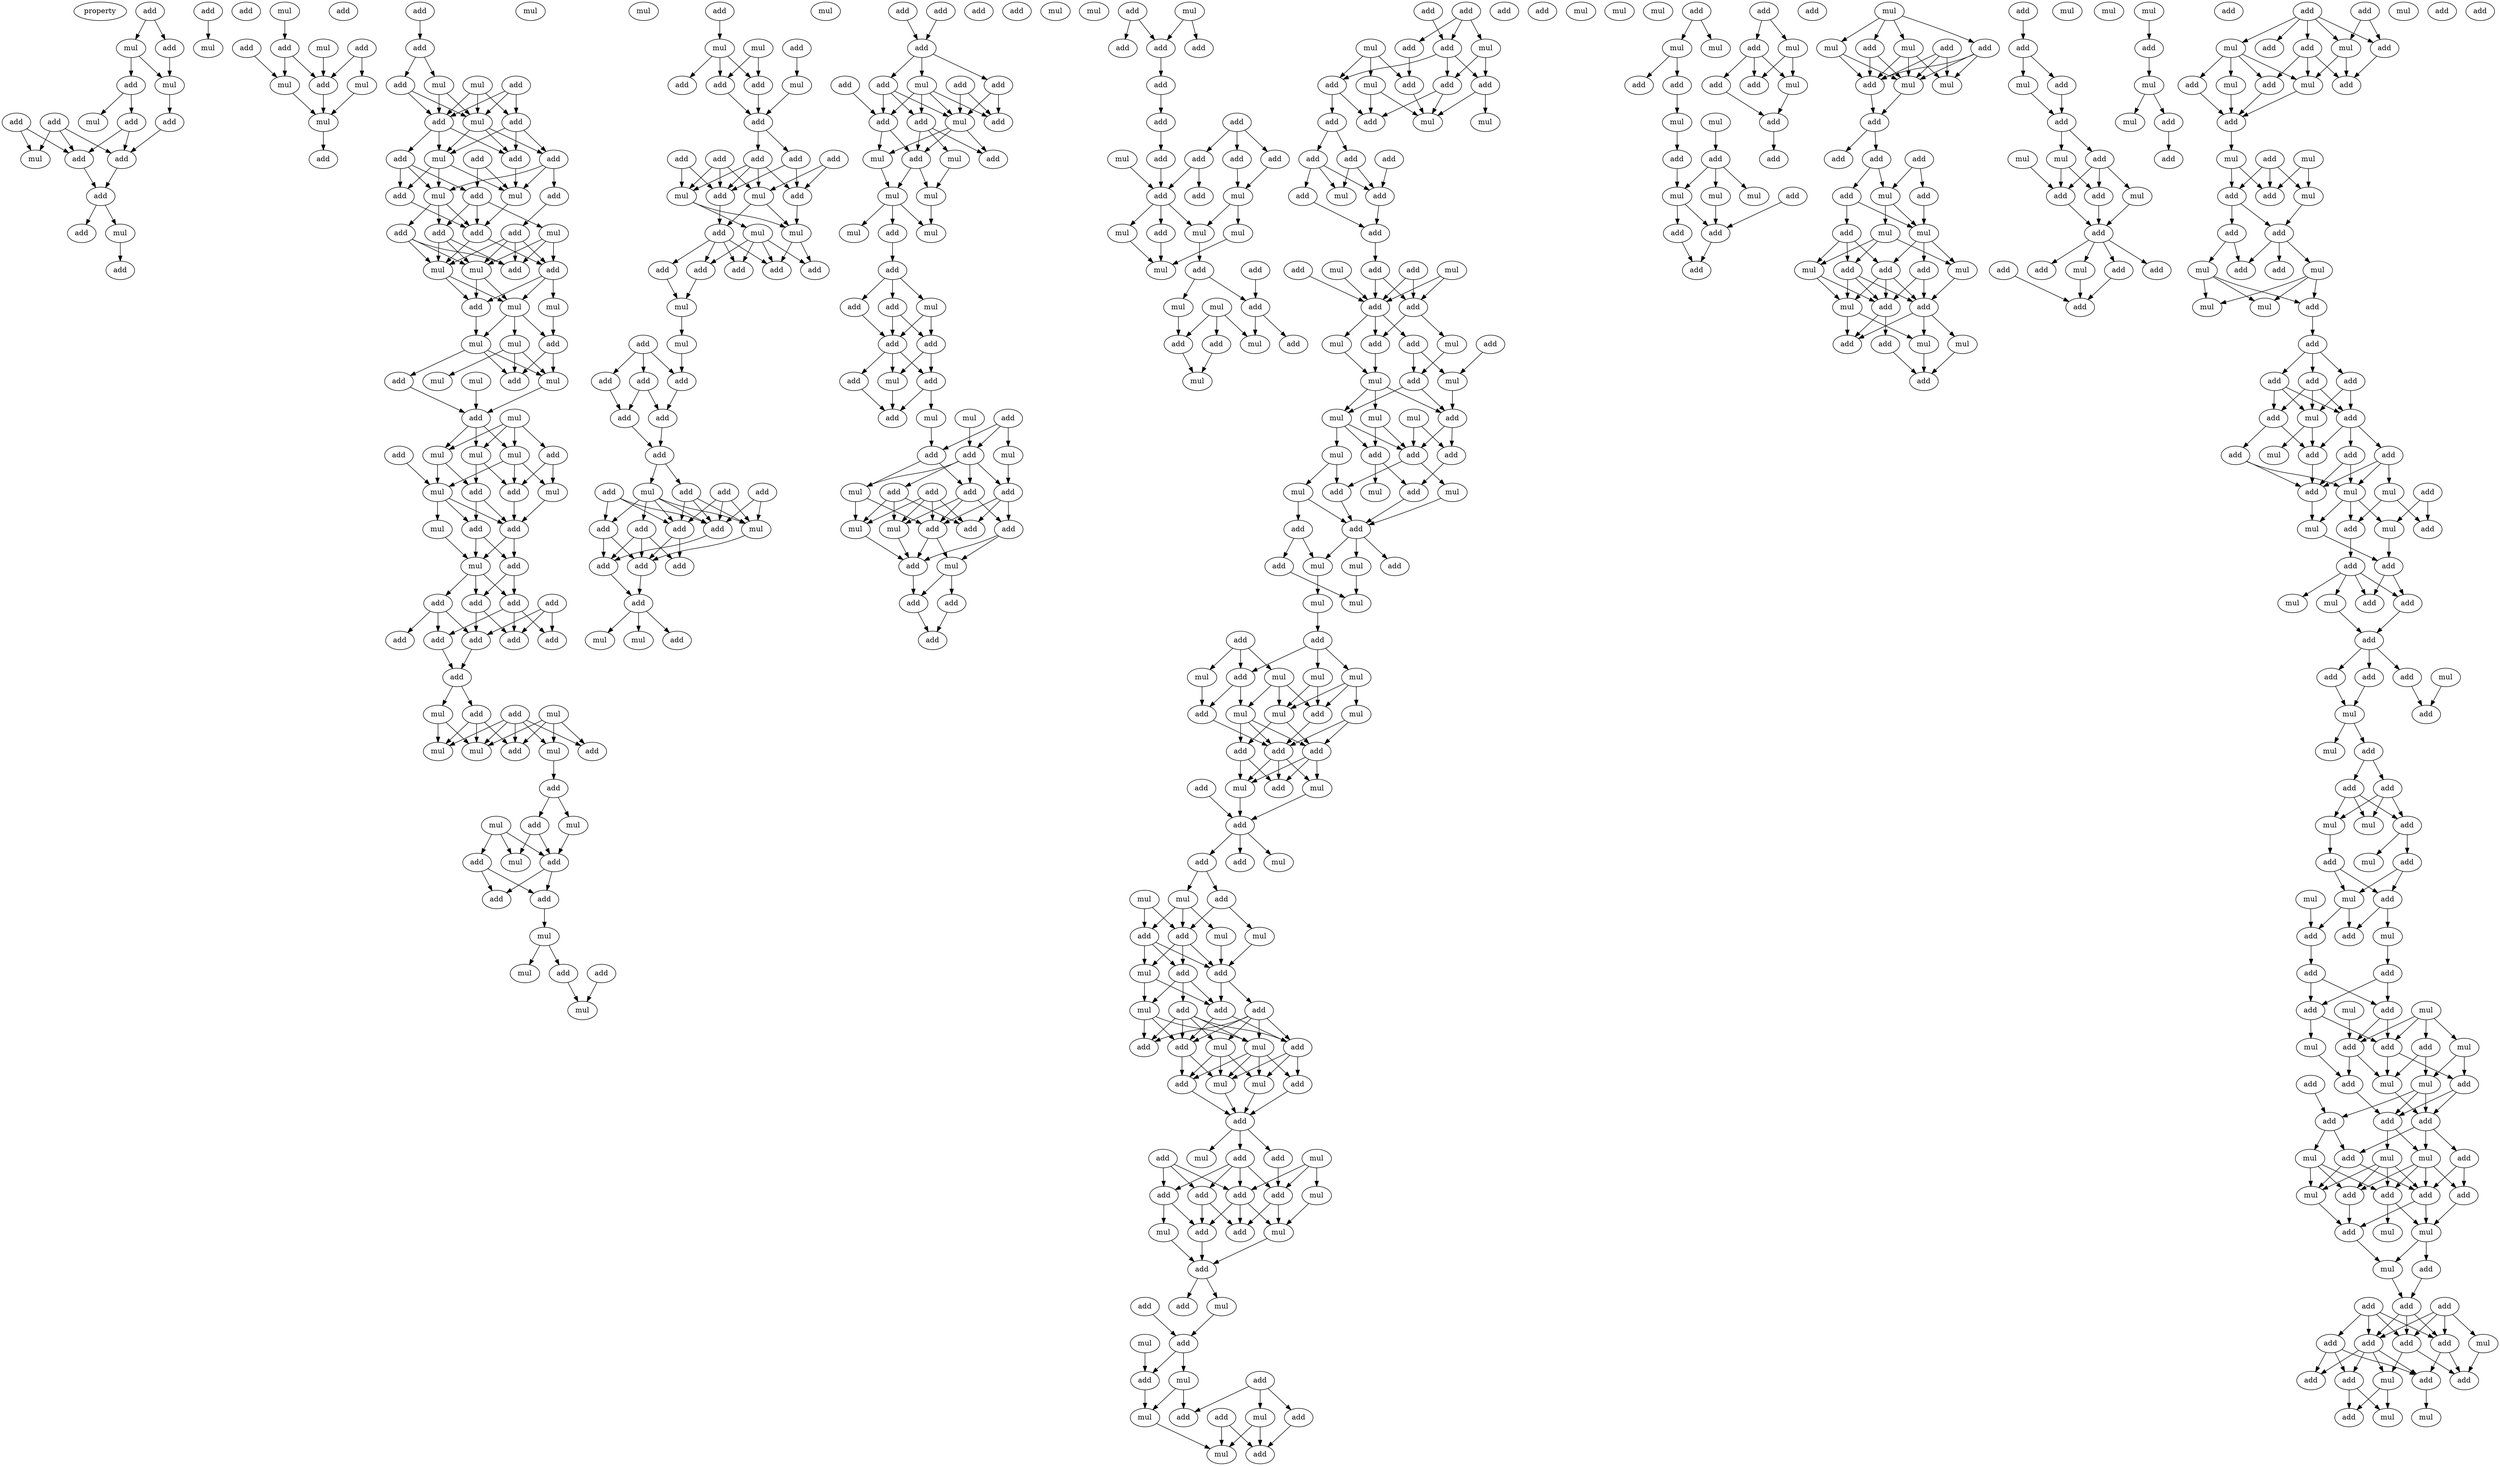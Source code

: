 digraph {
    node [fontcolor=black]
    property [mul=2,lf=1.4]
    0 [ label = add ];
    1 [ label = add ];
    2 [ label = mul ];
    3 [ label = add ];
    4 [ label = mul ];
    5 [ label = add ];
    6 [ label = add ];
    7 [ label = add ];
    8 [ label = mul ];
    9 [ label = add ];
    10 [ label = mul ];
    11 [ label = add ];
    12 [ label = add ];
    13 [ label = add ];
    14 [ label = add ];
    15 [ label = mul ];
    16 [ label = add ];
    17 [ label = add ];
    18 [ label = mul ];
    19 [ label = add ];
    20 [ label = mul ];
    21 [ label = mul ];
    22 [ label = add ];
    23 [ label = add ];
    24 [ label = add ];
    25 [ label = mul ];
    26 [ label = add ];
    27 [ label = mul ];
    28 [ label = add ];
    29 [ label = mul ];
    30 [ label = add ];
    31 [ label = add ];
    32 [ label = mul ];
    33 [ label = add ];
    34 [ label = add ];
    35 [ label = mul ];
    36 [ label = mul ];
    37 [ label = add ];
    38 [ label = mul ];
    39 [ label = add ];
    40 [ label = add ];
    41 [ label = add ];
    42 [ label = mul ];
    43 [ label = add ];
    44 [ label = add ];
    45 [ label = add ];
    46 [ label = add ];
    47 [ label = mul ];
    48 [ label = mul ];
    49 [ label = add ];
    50 [ label = add ];
    51 [ label = add ];
    52 [ label = add ];
    53 [ label = mul ];
    54 [ label = add ];
    55 [ label = add ];
    56 [ label = mul ];
    57 [ label = add ];
    58 [ label = add ];
    59 [ label = mul ];
    60 [ label = add ];
    61 [ label = mul ];
    62 [ label = mul ];
    63 [ label = mul ];
    64 [ label = add ];
    65 [ label = mul ];
    66 [ label = mul ];
    67 [ label = add ];
    68 [ label = add ];
    69 [ label = mul ];
    70 [ label = mul ];
    71 [ label = mul ];
    72 [ label = add ];
    73 [ label = add ];
    74 [ label = mul ];
    75 [ label = mul ];
    76 [ label = mul ];
    77 [ label = add ];
    78 [ label = mul ];
    79 [ label = mul ];
    80 [ label = add ];
    81 [ label = add ];
    82 [ label = add ];
    83 [ label = add ];
    84 [ label = mul ];
    85 [ label = mul ];
    86 [ label = add ];
    87 [ label = add ];
    88 [ label = add ];
    89 [ label = add ];
    90 [ label = add ];
    91 [ label = add ];
    92 [ label = add ];
    93 [ label = add ];
    94 [ label = add ];
    95 [ label = add ];
    96 [ label = add ];
    97 [ label = mul ];
    98 [ label = add ];
    99 [ label = mul ];
    100 [ label = add ];
    101 [ label = mul ];
    102 [ label = mul ];
    103 [ label = add ];
    104 [ label = add ];
    105 [ label = mul ];
    106 [ label = add ];
    107 [ label = add ];
    108 [ label = mul ];
    109 [ label = mul ];
    110 [ label = mul ];
    111 [ label = add ];
    112 [ label = add ];
    113 [ label = add ];
    114 [ label = add ];
    115 [ label = mul ];
    116 [ label = add ];
    117 [ label = mul ];
    118 [ label = mul ];
    119 [ label = add ];
    120 [ label = mul ];
    121 [ label = add ];
    122 [ label = add ];
    123 [ label = mul ];
    124 [ label = mul ];
    125 [ label = add ];
    126 [ label = mul ];
    127 [ label = add ];
    128 [ label = add ];
    129 [ label = mul ];
    130 [ label = add ];
    131 [ label = add ];
    132 [ label = add ];
    133 [ label = add ];
    134 [ label = add ];
    135 [ label = add ];
    136 [ label = add ];
    137 [ label = mul ];
    138 [ label = mul ];
    139 [ label = add ];
    140 [ label = mul ];
    141 [ label = add ];
    142 [ label = mul ];
    143 [ label = add ];
    144 [ label = add ];
    145 [ label = add ];
    146 [ label = add ];
    147 [ label = add ];
    148 [ label = mul ];
    149 [ label = mul ];
    150 [ label = add ];
    151 [ label = add ];
    152 [ label = add ];
    153 [ label = add ];
    154 [ label = add ];
    155 [ label = add ];
    156 [ label = add ];
    157 [ label = add ];
    158 [ label = add ];
    159 [ label = add ];
    160 [ label = add ];
    161 [ label = mul ];
    162 [ label = mul ];
    163 [ label = add ];
    164 [ label = add ];
    165 [ label = add ];
    166 [ label = add ];
    167 [ label = add ];
    168 [ label = add ];
    169 [ label = add ];
    170 [ label = add ];
    171 [ label = add ];
    172 [ label = mul ];
    173 [ label = add ];
    174 [ label = mul ];
    175 [ label = add ];
    176 [ label = add ];
    177 [ label = mul ];
    178 [ label = add ];
    179 [ label = add ];
    180 [ label = add ];
    181 [ label = add ];
    182 [ label = add ];
    183 [ label = add ];
    184 [ label = mul ];
    185 [ label = add ];
    186 [ label = add ];
    187 [ label = add ];
    188 [ label = mul ];
    189 [ label = mul ];
    190 [ label = add ];
    191 [ label = mul ];
    192 [ label = mul ];
    193 [ label = mul ];
    194 [ label = mul ];
    195 [ label = add ];
    196 [ label = add ];
    197 [ label = add ];
    198 [ label = mul ];
    199 [ label = add ];
    200 [ label = add ];
    201 [ label = add ];
    202 [ label = add ];
    203 [ label = add ];
    204 [ label = add ];
    205 [ label = mul ];
    206 [ label = add ];
    207 [ label = mul ];
    208 [ label = mul ];
    209 [ label = add ];
    210 [ label = add ];
    211 [ label = mul ];
    212 [ label = add ];
    213 [ label = add ];
    214 [ label = add ];
    215 [ label = add ];
    216 [ label = add ];
    217 [ label = mul ];
    218 [ label = mul ];
    219 [ label = mul ];
    220 [ label = add ];
    221 [ label = add ];
    222 [ label = add ];
    223 [ label = add ];
    224 [ label = mul ];
    225 [ label = add ];
    226 [ label = add ];
    227 [ label = add ];
    228 [ label = mul ];
    229 [ label = mul ];
    230 [ label = mul ];
    231 [ label = add ];
    232 [ label = add ];
    233 [ label = add ];
    234 [ label = add ];
    235 [ label = add ];
    236 [ label = add ];
    237 [ label = add ];
    238 [ label = add ];
    239 [ label = add ];
    240 [ label = add ];
    241 [ label = add ];
    242 [ label = mul ];
    243 [ label = add ];
    244 [ label = add ];
    245 [ label = mul ];
    246 [ label = mul ];
    247 [ label = mul ];
    248 [ label = mul ];
    249 [ label = add ];
    250 [ label = mul ];
    251 [ label = add ];
    252 [ label = add ];
    253 [ label = mul ];
    254 [ label = add ];
    255 [ label = mul ];
    256 [ label = add ];
    257 [ label = add ];
    258 [ label = add ];
    259 [ label = mul ];
    260 [ label = mul ];
    261 [ label = add ];
    262 [ label = add ];
    263 [ label = add ];
    264 [ label = mul ];
    265 [ label = add ];
    266 [ label = mul ];
    267 [ label = mul ];
    268 [ label = add ];
    269 [ label = add ];
    270 [ label = add ];
    271 [ label = add ];
    272 [ label = add ];
    273 [ label = mul ];
    274 [ label = add ];
    275 [ label = mul ];
    276 [ label = add ];
    277 [ label = add ];
    278 [ label = add ];
    279 [ label = add ];
    280 [ label = add ];
    281 [ label = mul ];
    282 [ label = add ];
    283 [ label = add ];
    284 [ label = mul ];
    285 [ label = add ];
    286 [ label = add ];
    287 [ label = mul ];
    288 [ label = add ];
    289 [ label = add ];
    290 [ label = add ];
    291 [ label = mul ];
    292 [ label = add ];
    293 [ label = add ];
    294 [ label = mul ];
    295 [ label = add ];
    296 [ label = mul ];
    297 [ label = mul ];
    298 [ label = add ];
    299 [ label = add ];
    300 [ label = mul ];
    301 [ label = mul ];
    302 [ label = mul ];
    303 [ label = add ];
    304 [ label = mul ];
    305 [ label = add ];
    306 [ label = add ];
    307 [ label = mul ];
    308 [ label = add ];
    309 [ label = mul ];
    310 [ label = add ];
    311 [ label = mul ];
    312 [ label = add ];
    313 [ label = add ];
    314 [ label = mul ];
    315 [ label = add ];
    316 [ label = mul ];
    317 [ label = add ];
    318 [ label = mul ];
    319 [ label = mul ];
    320 [ label = add ];
    321 [ label = add ];
    322 [ label = mul ];
    323 [ label = mul ];
    324 [ label = mul ];
    325 [ label = mul ];
    326 [ label = add ];
    327 [ label = add ];
    328 [ label = mul ];
    329 [ label = add ];
    330 [ label = mul ];
    331 [ label = mul ];
    332 [ label = add ];
    333 [ label = add ];
    334 [ label = add ];
    335 [ label = mul ];
    336 [ label = add ];
    337 [ label = mul ];
    338 [ label = add ];
    339 [ label = add ];
    340 [ label = add ];
    341 [ label = add ];
    342 [ label = mul ];
    343 [ label = add ];
    344 [ label = mul ];
    345 [ label = add ];
    346 [ label = mul ];
    347 [ label = mul ];
    348 [ label = mul ];
    349 [ label = add ];
    350 [ label = mul ];
    351 [ label = add ];
    352 [ label = add ];
    353 [ label = mul ];
    354 [ label = add ];
    355 [ label = mul ];
    356 [ label = add ];
    357 [ label = add ];
    358 [ label = add ];
    359 [ label = add ];
    360 [ label = add ];
    361 [ label = mul ];
    362 [ label = mul ];
    363 [ label = add ];
    364 [ label = mul ];
    365 [ label = add ];
    366 [ label = mul ];
    367 [ label = add ];
    368 [ label = add ];
    369 [ label = mul ];
    370 [ label = mul ];
    371 [ label = add ];
    372 [ label = add ];
    373 [ label = add ];
    374 [ label = mul ];
    375 [ label = add ];
    376 [ label = add ];
    377 [ label = add ];
    378 [ label = add ];
    379 [ label = mul ];
    380 [ label = add ];
    381 [ label = mul ];
    382 [ label = add ];
    383 [ label = add ];
    384 [ label = add ];
    385 [ label = mul ];
    386 [ label = mul ];
    387 [ label = add ];
    388 [ label = mul ];
    389 [ label = add ];
    390 [ label = add ];
    391 [ label = mul ];
    392 [ label = add ];
    393 [ label = mul ];
    394 [ label = mul ];
    395 [ label = add ];
    396 [ label = add ];
    397 [ label = add ];
    398 [ label = add ];
    399 [ label = mul ];
    400 [ label = mul ];
    401 [ label = add ];
    402 [ label = mul ];
    403 [ label = mul ];
    404 [ label = add ];
    405 [ label = add ];
    406 [ label = mul ];
    407 [ label = mul ];
    408 [ label = add ];
    409 [ label = add ];
    410 [ label = mul ];
    411 [ label = add ];
    412 [ label = mul ];
    413 [ label = mul ];
    414 [ label = add ];
    415 [ label = add ];
    416 [ label = add ];
    417 [ label = add ];
    418 [ label = add ];
    419 [ label = mul ];
    420 [ label = add ];
    421 [ label = mul ];
    422 [ label = add ];
    423 [ label = add ];
    424 [ label = add ];
    425 [ label = add ];
    426 [ label = mul ];
    427 [ label = add ];
    428 [ label = mul ];
    429 [ label = mul ];
    430 [ label = add ];
    431 [ label = add ];
    432 [ label = mul ];
    433 [ label = mul ];
    434 [ label = add ];
    435 [ label = add ];
    436 [ label = add ];
    437 [ label = add ];
    438 [ label = add ];
    439 [ label = add ];
    440 [ label = mul ];
    441 [ label = add ];
    442 [ label = add ];
    443 [ label = mul ];
    444 [ label = mul ];
    445 [ label = mul ];
    446 [ label = mul ];
    447 [ label = add ];
    448 [ label = add ];
    449 [ label = add ];
    450 [ label = add ];
    451 [ label = mul ];
    452 [ label = add ];
    453 [ label = add ];
    454 [ label = add ];
    455 [ label = mul ];
    456 [ label = mul ];
    457 [ label = add ];
    458 [ label = add ];
    459 [ label = add ];
    460 [ label = mul ];
    461 [ label = mul ];
    462 [ label = add ];
    463 [ label = add ];
    464 [ label = add ];
    465 [ label = mul ];
    466 [ label = mul ];
    467 [ label = mul ];
    468 [ label = add ];
    469 [ label = add ];
    470 [ label = add ];
    471 [ label = add ];
    472 [ label = mul ];
    473 [ label = add ];
    474 [ label = add ];
    475 [ label = add ];
    476 [ label = add ];
    477 [ label = mul ];
    478 [ label = mul ];
    479 [ label = add ];
    480 [ label = add ];
    481 [ label = mul ];
    482 [ label = mul ];
    483 [ label = add ];
    484 [ label = add ];
    485 [ label = add ];
    486 [ label = add ];
    487 [ label = mul ];
    488 [ label = mul ];
    489 [ label = add ];
    490 [ label = add ];
    491 [ label = add ];
    492 [ label = add ];
    493 [ label = add ];
    494 [ label = mul ];
    495 [ label = mul ];
    496 [ label = add ];
    497 [ label = add ];
    498 [ label = mul ];
    499 [ label = add ];
    500 [ label = mul ];
    501 [ label = add ];
    502 [ label = mul ];
    503 [ label = mul ];
    504 [ label = add ];
    505 [ label = add ];
    506 [ label = add ];
    507 [ label = add ];
    508 [ label = mul ];
    509 [ label = add ];
    510 [ label = mul ];
    511 [ label = add ];
    512 [ label = mul ];
    513 [ label = mul ];
    514 [ label = add ];
    515 [ label = add ];
    516 [ label = add ];
    517 [ label = add ];
    518 [ label = add ];
    519 [ label = add ];
    520 [ label = mul ];
    521 [ label = add ];
    522 [ label = add ];
    523 [ label = add ];
    524 [ label = add ];
    525 [ label = mul ];
    526 [ label = mul ];
    527 [ label = add ];
    528 [ label = add ];
    529 [ label = mul ];
    530 [ label = add ];
    531 [ label = add ];
    532 [ label = mul ];
    533 [ label = mul ];
    534 [ label = add ];
    535 [ label = add ];
    536 [ label = mul ];
    537 [ label = mul ];
    538 [ label = add ];
    539 [ label = add ];
    540 [ label = add ];
    541 [ label = add ];
    542 [ label = add ];
    543 [ label = mul ];
    544 [ label = add ];
    545 [ label = add ];
    546 [ label = mul ];
    547 [ label = add ];
    548 [ label = mul ];
    549 [ label = add ];
    550 [ label = add ];
    551 [ label = add ];
    552 [ label = add ];
    553 [ label = add ];
    554 [ label = mul ];
    555 [ label = mul ];
    556 [ label = add ];
    557 [ label = mul ];
    558 [ label = add ];
    559 [ label = mul ];
    560 [ label = mul ];
    561 [ label = add ];
    562 [ label = mul ];
    563 [ label = add ];
    564 [ label = add ];
    565 [ label = add ];
    566 [ label = add ];
    567 [ label = add ];
    568 [ label = mul ];
    569 [ label = mul ];
    570 [ label = add ];
    571 [ label = add ];
    572 [ label = mul ];
    573 [ label = mul ];
    574 [ label = add ];
    575 [ label = add ];
    576 [ label = add ];
    577 [ label = mul ];
    578 [ label = add ];
    579 [ label = add ];
    580 [ label = mul ];
    581 [ label = add ];
    582 [ label = add ];
    583 [ label = add ];
    584 [ label = add ];
    585 [ label = add ];
    586 [ label = mul ];
    587 [ label = mul ];
    588 [ label = mul ];
    589 [ label = add ];
    590 [ label = add ];
    591 [ label = mul ];
    592 [ label = add ];
    593 [ label = add ];
    594 [ label = add ];
    595 [ label = mul ];
    596 [ label = mul ];
    597 [ label = mul ];
    598 [ label = add ];
    599 [ label = add ];
    600 [ label = add ];
    601 [ label = add ];
    602 [ label = mul ];
    603 [ label = add ];
    604 [ label = add ];
    605 [ label = add ];
    606 [ label = add ];
    607 [ label = add ];
    608 [ label = mul ];
    609 [ label = add ];
    610 [ label = add ];
    611 [ label = add ];
    612 [ label = mul ];
    613 [ label = add ];
    614 [ label = mul ];
    0 -> 1 [ name = 0 ];
    0 -> 2 [ name = 1 ];
    1 -> 4 [ name = 2 ];
    2 -> 3 [ name = 3 ];
    2 -> 4 [ name = 4 ];
    3 -> 5 [ name = 5 ];
    3 -> 8 [ name = 6 ];
    4 -> 6 [ name = 7 ];
    5 -> 11 [ name = 8 ];
    5 -> 12 [ name = 9 ];
    6 -> 11 [ name = 10 ];
    7 -> 10 [ name = 11 ];
    7 -> 12 [ name = 12 ];
    9 -> 10 [ name = 13 ];
    9 -> 11 [ name = 14 ];
    9 -> 12 [ name = 15 ];
    11 -> 13 [ name = 16 ];
    12 -> 13 [ name = 17 ];
    13 -> 14 [ name = 18 ];
    13 -> 15 [ name = 19 ];
    15 -> 16 [ name = 20 ];
    17 -> 18 [ name = 21 ];
    20 -> 22 [ name = 22 ];
    21 -> 28 [ name = 23 ];
    22 -> 25 [ name = 24 ];
    22 -> 28 [ name = 25 ];
    23 -> 27 [ name = 26 ];
    23 -> 28 [ name = 27 ];
    24 -> 25 [ name = 28 ];
    25 -> 29 [ name = 29 ];
    27 -> 29 [ name = 30 ];
    28 -> 29 [ name = 31 ];
    29 -> 30 [ name = 32 ];
    31 -> 33 [ name = 33 ];
    33 -> 34 [ name = 34 ];
    33 -> 35 [ name = 35 ];
    34 -> 38 [ name = 36 ];
    34 -> 40 [ name = 37 ];
    35 -> 38 [ name = 38 ];
    35 -> 40 [ name = 39 ];
    36 -> 38 [ name = 40 ];
    36 -> 39 [ name = 41 ];
    36 -> 40 [ name = 42 ];
    37 -> 38 [ name = 43 ];
    37 -> 39 [ name = 44 ];
    37 -> 40 [ name = 45 ];
    38 -> 42 [ name = 46 ];
    38 -> 43 [ name = 47 ];
    38 -> 44 [ name = 48 ];
    39 -> 42 [ name = 49 ];
    39 -> 43 [ name = 50 ];
    39 -> 44 [ name = 51 ];
    40 -> 42 [ name = 52 ];
    40 -> 44 [ name = 53 ];
    40 -> 45 [ name = 54 ];
    41 -> 46 [ name = 55 ];
    41 -> 47 [ name = 56 ];
    42 -> 47 [ name = 57 ];
    42 -> 48 [ name = 58 ];
    42 -> 49 [ name = 59 ];
    43 -> 47 [ name = 60 ];
    43 -> 48 [ name = 61 ];
    43 -> 50 [ name = 62 ];
    44 -> 47 [ name = 63 ];
    45 -> 46 [ name = 64 ];
    45 -> 48 [ name = 65 ];
    45 -> 49 [ name = 66 ];
    46 -> 52 [ name = 67 ];
    46 -> 53 [ name = 68 ];
    46 -> 55 [ name = 69 ];
    47 -> 52 [ name = 70 ];
    48 -> 52 [ name = 71 ];
    48 -> 54 [ name = 72 ];
    48 -> 55 [ name = 73 ];
    49 -> 52 [ name = 74 ];
    50 -> 51 [ name = 75 ];
    51 -> 56 [ name = 76 ];
    51 -> 57 [ name = 77 ];
    51 -> 58 [ name = 78 ];
    51 -> 59 [ name = 79 ];
    52 -> 57 [ name = 80 ];
    52 -> 59 [ name = 81 ];
    53 -> 56 [ name = 82 ];
    53 -> 57 [ name = 83 ];
    53 -> 58 [ name = 84 ];
    54 -> 56 [ name = 85 ];
    54 -> 58 [ name = 86 ];
    54 -> 59 [ name = 87 ];
    55 -> 56 [ name = 88 ];
    55 -> 58 [ name = 89 ];
    55 -> 59 [ name = 90 ];
    56 -> 60 [ name = 91 ];
    56 -> 61 [ name = 92 ];
    57 -> 60 [ name = 93 ];
    57 -> 61 [ name = 94 ];
    57 -> 62 [ name = 95 ];
    59 -> 60 [ name = 96 ];
    59 -> 61 [ name = 97 ];
    60 -> 63 [ name = 98 ];
    61 -> 63 [ name = 99 ];
    61 -> 64 [ name = 100 ];
    61 -> 65 [ name = 101 ];
    62 -> 64 [ name = 102 ];
    63 -> 66 [ name = 103 ];
    63 -> 67 [ name = 104 ];
    63 -> 68 [ name = 105 ];
    64 -> 66 [ name = 106 ];
    64 -> 67 [ name = 107 ];
    65 -> 66 [ name = 108 ];
    65 -> 67 [ name = 109 ];
    65 -> 70 [ name = 110 ];
    66 -> 72 [ name = 111 ];
    68 -> 72 [ name = 112 ];
    69 -> 72 [ name = 113 ];
    71 -> 74 [ name = 114 ];
    71 -> 75 [ name = 115 ];
    71 -> 76 [ name = 116 ];
    71 -> 77 [ name = 117 ];
    72 -> 74 [ name = 118 ];
    72 -> 75 [ name = 119 ];
    72 -> 76 [ name = 120 ];
    73 -> 78 [ name = 121 ];
    74 -> 78 [ name = 122 ];
    74 -> 80 [ name = 123 ];
    75 -> 78 [ name = 124 ];
    75 -> 79 [ name = 125 ];
    75 -> 81 [ name = 126 ];
    76 -> 80 [ name = 127 ];
    76 -> 81 [ name = 128 ];
    77 -> 79 [ name = 129 ];
    77 -> 81 [ name = 130 ];
    78 -> 82 [ name = 131 ];
    78 -> 83 [ name = 132 ];
    78 -> 84 [ name = 133 ];
    79 -> 82 [ name = 134 ];
    80 -> 82 [ name = 135 ];
    80 -> 83 [ name = 136 ];
    81 -> 82 [ name = 137 ];
    82 -> 85 [ name = 138 ];
    82 -> 86 [ name = 139 ];
    83 -> 85 [ name = 140 ];
    83 -> 86 [ name = 141 ];
    84 -> 85 [ name = 142 ];
    85 -> 87 [ name = 143 ];
    85 -> 88 [ name = 144 ];
    85 -> 90 [ name = 145 ];
    86 -> 87 [ name = 146 ];
    86 -> 90 [ name = 147 ];
    87 -> 93 [ name = 148 ];
    87 -> 95 [ name = 149 ];
    88 -> 91 [ name = 150 ];
    88 -> 93 [ name = 151 ];
    88 -> 94 [ name = 152 ];
    89 -> 92 [ name = 153 ];
    89 -> 93 [ name = 154 ];
    89 -> 95 [ name = 155 ];
    90 -> 92 [ name = 156 ];
    90 -> 94 [ name = 157 ];
    90 -> 95 [ name = 158 ];
    93 -> 96 [ name = 159 ];
    94 -> 96 [ name = 160 ];
    96 -> 97 [ name = 161 ];
    96 -> 98 [ name = 162 ];
    97 -> 101 [ name = 163 ];
    97 -> 102 [ name = 164 ];
    98 -> 101 [ name = 165 ];
    98 -> 102 [ name = 166 ];
    98 -> 104 [ name = 167 ];
    99 -> 102 [ name = 168 ];
    99 -> 103 [ name = 169 ];
    99 -> 104 [ name = 170 ];
    99 -> 105 [ name = 171 ];
    100 -> 101 [ name = 172 ];
    100 -> 102 [ name = 173 ];
    100 -> 103 [ name = 174 ];
    100 -> 104 [ name = 175 ];
    100 -> 105 [ name = 176 ];
    105 -> 106 [ name = 177 ];
    106 -> 107 [ name = 178 ];
    106 -> 109 [ name = 179 ];
    107 -> 110 [ name = 180 ];
    107 -> 112 [ name = 181 ];
    108 -> 110 [ name = 182 ];
    108 -> 111 [ name = 183 ];
    108 -> 112 [ name = 184 ];
    109 -> 112 [ name = 185 ];
    111 -> 113 [ name = 186 ];
    111 -> 114 [ name = 187 ];
    112 -> 113 [ name = 188 ];
    112 -> 114 [ name = 189 ];
    114 -> 115 [ name = 190 ];
    115 -> 117 [ name = 191 ];
    115 -> 119 [ name = 192 ];
    116 -> 120 [ name = 193 ];
    119 -> 120 [ name = 194 ];
    121 -> 124 [ name = 195 ];
    122 -> 126 [ name = 196 ];
    123 -> 127 [ name = 197 ];
    123 -> 128 [ name = 198 ];
    124 -> 125 [ name = 199 ];
    124 -> 127 [ name = 200 ];
    124 -> 128 [ name = 201 ];
    126 -> 130 [ name = 202 ];
    127 -> 130 [ name = 203 ];
    128 -> 130 [ name = 204 ];
    130 -> 133 [ name = 205 ];
    130 -> 135 [ name = 206 ];
    131 -> 136 [ name = 207 ];
    131 -> 137 [ name = 208 ];
    131 -> 138 [ name = 209 ];
    132 -> 138 [ name = 210 ];
    132 -> 139 [ name = 211 ];
    133 -> 136 [ name = 212 ];
    133 -> 137 [ name = 213 ];
    133 -> 138 [ name = 214 ];
    133 -> 139 [ name = 215 ];
    134 -> 136 [ name = 216 ];
    134 -> 137 [ name = 217 ];
    135 -> 136 [ name = 218 ];
    135 -> 139 [ name = 219 ];
    136 -> 141 [ name = 220 ];
    137 -> 140 [ name = 221 ];
    137 -> 142 [ name = 222 ];
    138 -> 141 [ name = 223 ];
    138 -> 142 [ name = 224 ];
    139 -> 142 [ name = 225 ];
    140 -> 143 [ name = 226 ];
    140 -> 144 [ name = 227 ];
    140 -> 146 [ name = 228 ];
    140 -> 147 [ name = 229 ];
    141 -> 143 [ name = 230 ];
    141 -> 145 [ name = 231 ];
    141 -> 146 [ name = 232 ];
    141 -> 147 [ name = 233 ];
    142 -> 144 [ name = 234 ];
    142 -> 147 [ name = 235 ];
    145 -> 148 [ name = 236 ];
    146 -> 148 [ name = 237 ];
    148 -> 149 [ name = 238 ];
    149 -> 152 [ name = 239 ];
    150 -> 151 [ name = 240 ];
    150 -> 152 [ name = 241 ];
    150 -> 153 [ name = 242 ];
    151 -> 154 [ name = 243 ];
    151 -> 155 [ name = 244 ];
    152 -> 154 [ name = 245 ];
    153 -> 155 [ name = 246 ];
    154 -> 156 [ name = 247 ];
    155 -> 156 [ name = 248 ];
    156 -> 159 [ name = 249 ];
    156 -> 161 [ name = 250 ];
    157 -> 162 [ name = 251 ];
    157 -> 163 [ name = 252 ];
    157 -> 164 [ name = 253 ];
    158 -> 162 [ name = 254 ];
    158 -> 163 [ name = 255 ];
    159 -> 162 [ name = 256 ];
    159 -> 163 [ name = 257 ];
    159 -> 164 [ name = 258 ];
    160 -> 163 [ name = 259 ];
    160 -> 164 [ name = 260 ];
    160 -> 165 [ name = 261 ];
    161 -> 162 [ name = 262 ];
    161 -> 163 [ name = 263 ];
    161 -> 164 [ name = 264 ];
    161 -> 165 [ name = 265 ];
    161 -> 166 [ name = 266 ];
    162 -> 168 [ name = 267 ];
    163 -> 169 [ name = 268 ];
    164 -> 167 [ name = 269 ];
    164 -> 168 [ name = 270 ];
    165 -> 168 [ name = 271 ];
    165 -> 169 [ name = 272 ];
    166 -> 167 [ name = 273 ];
    166 -> 168 [ name = 274 ];
    166 -> 169 [ name = 275 ];
    168 -> 170 [ name = 276 ];
    169 -> 170 [ name = 277 ];
    170 -> 172 [ name = 278 ];
    170 -> 174 [ name = 279 ];
    170 -> 175 [ name = 280 ];
    171 -> 176 [ name = 281 ];
    173 -> 176 [ name = 282 ];
    176 -> 177 [ name = 283 ];
    176 -> 178 [ name = 284 ];
    176 -> 179 [ name = 285 ];
    177 -> 182 [ name = 286 ];
    177 -> 183 [ name = 287 ];
    177 -> 184 [ name = 288 ];
    177 -> 185 [ name = 289 ];
    178 -> 184 [ name = 290 ];
    178 -> 185 [ name = 291 ];
    179 -> 182 [ name = 292 ];
    179 -> 183 [ name = 293 ];
    179 -> 184 [ name = 294 ];
    180 -> 183 [ name = 295 ];
    181 -> 184 [ name = 296 ];
    181 -> 185 [ name = 297 ];
    182 -> 186 [ name = 298 ];
    182 -> 187 [ name = 299 ];
    182 -> 188 [ name = 300 ];
    183 -> 186 [ name = 301 ];
    183 -> 189 [ name = 302 ];
    184 -> 186 [ name = 303 ];
    184 -> 187 [ name = 304 ];
    184 -> 189 [ name = 305 ];
    186 -> 191 [ name = 306 ];
    186 -> 192 [ name = 307 ];
    188 -> 191 [ name = 308 ];
    189 -> 192 [ name = 309 ];
    191 -> 193 [ name = 310 ];
    192 -> 193 [ name = 311 ];
    192 -> 194 [ name = 312 ];
    192 -> 195 [ name = 313 ];
    195 -> 196 [ name = 314 ];
    196 -> 197 [ name = 315 ];
    196 -> 198 [ name = 316 ];
    196 -> 199 [ name = 317 ];
    197 -> 201 [ name = 318 ];
    198 -> 201 [ name = 319 ];
    198 -> 202 [ name = 320 ];
    199 -> 201 [ name = 321 ];
    199 -> 202 [ name = 322 ];
    201 -> 203 [ name = 323 ];
    201 -> 204 [ name = 324 ];
    201 -> 205 [ name = 325 ];
    202 -> 204 [ name = 326 ];
    202 -> 205 [ name = 327 ];
    203 -> 206 [ name = 328 ];
    204 -> 206 [ name = 329 ];
    204 -> 207 [ name = 330 ];
    205 -> 206 [ name = 331 ];
    207 -> 212 [ name = 332 ];
    208 -> 210 [ name = 333 ];
    209 -> 210 [ name = 334 ];
    209 -> 211 [ name = 335 ];
    209 -> 212 [ name = 336 ];
    210 -> 213 [ name = 337 ];
    210 -> 214 [ name = 338 ];
    210 -> 215 [ name = 339 ];
    210 -> 217 [ name = 340 ];
    211 -> 213 [ name = 341 ];
    212 -> 215 [ name = 342 ];
    212 -> 217 [ name = 343 ];
    213 -> 220 [ name = 344 ];
    213 -> 221 [ name = 345 ];
    213 -> 222 [ name = 346 ];
    214 -> 218 [ name = 347 ];
    214 -> 219 [ name = 348 ];
    214 -> 220 [ name = 349 ];
    215 -> 219 [ name = 350 ];
    215 -> 221 [ name = 351 ];
    215 -> 222 [ name = 352 ];
    216 -> 218 [ name = 353 ];
    216 -> 219 [ name = 354 ];
    216 -> 220 [ name = 355 ];
    216 -> 221 [ name = 356 ];
    217 -> 218 [ name = 357 ];
    217 -> 221 [ name = 358 ];
    218 -> 223 [ name = 359 ];
    219 -> 223 [ name = 360 ];
    221 -> 223 [ name = 361 ];
    221 -> 224 [ name = 362 ];
    222 -> 223 [ name = 363 ];
    222 -> 224 [ name = 364 ];
    223 -> 226 [ name = 365 ];
    224 -> 225 [ name = 366 ];
    224 -> 226 [ name = 367 ];
    225 -> 227 [ name = 368 ];
    226 -> 227 [ name = 369 ];
    230 -> 233 [ name = 370 ];
    230 -> 234 [ name = 371 ];
    231 -> 232 [ name = 372 ];
    231 -> 233 [ name = 373 ];
    233 -> 235 [ name = 374 ];
    235 -> 237 [ name = 375 ];
    236 -> 238 [ name = 376 ];
    236 -> 240 [ name = 377 ];
    236 -> 241 [ name = 378 ];
    237 -> 239 [ name = 379 ];
    238 -> 245 [ name = 380 ];
    239 -> 244 [ name = 381 ];
    240 -> 245 [ name = 382 ];
    241 -> 243 [ name = 383 ];
    241 -> 244 [ name = 384 ];
    242 -> 244 [ name = 385 ];
    244 -> 246 [ name = 386 ];
    244 -> 247 [ name = 387 ];
    244 -> 249 [ name = 388 ];
    245 -> 246 [ name = 389 ];
    245 -> 248 [ name = 390 ];
    246 -> 251 [ name = 391 ];
    247 -> 250 [ name = 392 ];
    248 -> 250 [ name = 393 ];
    249 -> 250 [ name = 394 ];
    251 -> 253 [ name = 395 ];
    251 -> 254 [ name = 396 ];
    252 -> 254 [ name = 397 ];
    253 -> 258 [ name = 398 ];
    254 -> 256 [ name = 399 ];
    254 -> 259 [ name = 400 ];
    255 -> 257 [ name = 401 ];
    255 -> 258 [ name = 402 ];
    255 -> 259 [ name = 403 ];
    257 -> 260 [ name = 404 ];
    258 -> 260 [ name = 405 ];
    261 -> 265 [ name = 406 ];
    262 -> 263 [ name = 407 ];
    262 -> 264 [ name = 408 ];
    262 -> 265 [ name = 409 ];
    263 -> 269 [ name = 410 ];
    264 -> 268 [ name = 411 ];
    264 -> 270 [ name = 412 ];
    265 -> 268 [ name = 413 ];
    265 -> 270 [ name = 414 ];
    265 -> 271 [ name = 415 ];
    266 -> 267 [ name = 416 ];
    266 -> 269 [ name = 417 ];
    266 -> 271 [ name = 418 ];
    267 -> 272 [ name = 419 ];
    267 -> 273 [ name = 420 ];
    268 -> 272 [ name = 421 ];
    268 -> 273 [ name = 422 ];
    269 -> 273 [ name = 423 ];
    270 -> 273 [ name = 424 ];
    270 -> 275 [ name = 425 ];
    271 -> 272 [ name = 426 ];
    271 -> 274 [ name = 427 ];
    274 -> 277 [ name = 428 ];
    274 -> 278 [ name = 429 ];
    276 -> 280 [ name = 430 ];
    277 -> 279 [ name = 431 ];
    277 -> 280 [ name = 432 ];
    277 -> 281 [ name = 433 ];
    278 -> 280 [ name = 434 ];
    278 -> 281 [ name = 435 ];
    279 -> 283 [ name = 436 ];
    280 -> 283 [ name = 437 ];
    283 -> 288 [ name = 438 ];
    284 -> 289 [ name = 439 ];
    285 -> 289 [ name = 440 ];
    286 -> 289 [ name = 441 ];
    286 -> 290 [ name = 442 ];
    287 -> 289 [ name = 443 ];
    287 -> 290 [ name = 444 ];
    288 -> 289 [ name = 445 ];
    288 -> 290 [ name = 446 ];
    289 -> 292 [ name = 447 ];
    289 -> 293 [ name = 448 ];
    289 -> 294 [ name = 449 ];
    290 -> 291 [ name = 450 ];
    290 -> 292 [ name = 451 ];
    291 -> 298 [ name = 452 ];
    292 -> 297 [ name = 453 ];
    293 -> 296 [ name = 454 ];
    293 -> 298 [ name = 455 ];
    294 -> 297 [ name = 456 ];
    295 -> 296 [ name = 457 ];
    296 -> 299 [ name = 458 ];
    297 -> 299 [ name = 459 ];
    297 -> 300 [ name = 460 ];
    297 -> 301 [ name = 461 ];
    298 -> 299 [ name = 462 ];
    298 -> 301 [ name = 463 ];
    299 -> 303 [ name = 464 ];
    299 -> 305 [ name = 465 ];
    300 -> 303 [ name = 466 ];
    300 -> 306 [ name = 467 ];
    301 -> 303 [ name = 468 ];
    301 -> 304 [ name = 469 ];
    301 -> 306 [ name = 470 ];
    302 -> 303 [ name = 471 ];
    302 -> 305 [ name = 472 ];
    303 -> 309 [ name = 473 ];
    303 -> 310 [ name = 474 ];
    304 -> 307 [ name = 475 ];
    304 -> 310 [ name = 476 ];
    305 -> 308 [ name = 477 ];
    306 -> 308 [ name = 478 ];
    306 -> 311 [ name = 479 ];
    307 -> 312 [ name = 480 ];
    307 -> 313 [ name = 481 ];
    308 -> 313 [ name = 482 ];
    309 -> 313 [ name = 483 ];
    310 -> 313 [ name = 484 ];
    312 -> 315 [ name = 485 ];
    312 -> 316 [ name = 486 ];
    313 -> 314 [ name = 487 ];
    313 -> 316 [ name = 488 ];
    313 -> 317 [ name = 489 ];
    314 -> 318 [ name = 490 ];
    315 -> 318 [ name = 491 ];
    316 -> 319 [ name = 492 ];
    319 -> 321 [ name = 493 ];
    320 -> 323 [ name = 494 ];
    320 -> 325 [ name = 495 ];
    320 -> 326 [ name = 496 ];
    321 -> 322 [ name = 497 ];
    321 -> 324 [ name = 498 ];
    321 -> 326 [ name = 499 ];
    322 -> 327 [ name = 500 ];
    322 -> 328 [ name = 501 ];
    322 -> 330 [ name = 502 ];
    323 -> 327 [ name = 503 ];
    323 -> 328 [ name = 504 ];
    323 -> 331 [ name = 505 ];
    324 -> 327 [ name = 506 ];
    324 -> 328 [ name = 507 ];
    325 -> 329 [ name = 508 ];
    326 -> 329 [ name = 509 ];
    326 -> 331 [ name = 510 ];
    327 -> 332 [ name = 511 ];
    328 -> 333 [ name = 512 ];
    328 -> 334 [ name = 513 ];
    329 -> 332 [ name = 514 ];
    330 -> 332 [ name = 515 ];
    330 -> 334 [ name = 516 ];
    331 -> 332 [ name = 517 ];
    331 -> 333 [ name = 518 ];
    331 -> 334 [ name = 519 ];
    332 -> 335 [ name = 520 ];
    332 -> 337 [ name = 521 ];
    332 -> 339 [ name = 522 ];
    333 -> 335 [ name = 523 ];
    333 -> 339 [ name = 524 ];
    334 -> 335 [ name = 525 ];
    334 -> 337 [ name = 526 ];
    334 -> 339 [ name = 527 ];
    335 -> 340 [ name = 528 ];
    337 -> 340 [ name = 529 ];
    338 -> 340 [ name = 530 ];
    340 -> 341 [ name = 531 ];
    340 -> 343 [ name = 532 ];
    340 -> 344 [ name = 533 ];
    341 -> 345 [ name = 534 ];
    341 -> 346 [ name = 535 ];
    345 -> 348 [ name = 536 ];
    345 -> 351 [ name = 537 ];
    346 -> 349 [ name = 538 ];
    346 -> 350 [ name = 539 ];
    346 -> 351 [ name = 540 ];
    347 -> 349 [ name = 541 ];
    347 -> 351 [ name = 542 ];
    348 -> 354 [ name = 543 ];
    349 -> 352 [ name = 544 ];
    349 -> 353 [ name = 545 ];
    349 -> 354 [ name = 546 ];
    350 -> 354 [ name = 547 ];
    351 -> 352 [ name = 548 ];
    351 -> 353 [ name = 549 ];
    351 -> 354 [ name = 550 ];
    352 -> 355 [ name = 551 ];
    352 -> 357 [ name = 552 ];
    352 -> 358 [ name = 553 ];
    353 -> 355 [ name = 554 ];
    353 -> 357 [ name = 555 ];
    354 -> 356 [ name = 556 ];
    354 -> 357 [ name = 557 ];
    355 -> 359 [ name = 558 ];
    355 -> 360 [ name = 559 ];
    355 -> 362 [ name = 560 ];
    356 -> 359 [ name = 561 ];
    356 -> 360 [ name = 562 ];
    356 -> 361 [ name = 563 ];
    356 -> 362 [ name = 564 ];
    356 -> 363 [ name = 565 ];
    357 -> 360 [ name = 566 ];
    357 -> 363 [ name = 567 ];
    358 -> 359 [ name = 568 ];
    358 -> 360 [ name = 569 ];
    358 -> 361 [ name = 570 ];
    358 -> 362 [ name = 571 ];
    358 -> 363 [ name = 572 ];
    360 -> 364 [ name = 573 ];
    360 -> 367 [ name = 574 ];
    361 -> 364 [ name = 575 ];
    361 -> 366 [ name = 576 ];
    361 -> 367 [ name = 577 ];
    362 -> 364 [ name = 578 ];
    362 -> 365 [ name = 579 ];
    362 -> 366 [ name = 580 ];
    362 -> 367 [ name = 581 ];
    363 -> 364 [ name = 582 ];
    363 -> 365 [ name = 583 ];
    363 -> 366 [ name = 584 ];
    364 -> 368 [ name = 585 ];
    365 -> 368 [ name = 586 ];
    366 -> 368 [ name = 587 ];
    367 -> 368 [ name = 588 ];
    368 -> 370 [ name = 589 ];
    368 -> 371 [ name = 590 ];
    368 -> 373 [ name = 591 ];
    369 -> 374 [ name = 592 ];
    369 -> 376 [ name = 593 ];
    369 -> 377 [ name = 594 ];
    371 -> 376 [ name = 595 ];
    372 -> 375 [ name = 596 ];
    372 -> 377 [ name = 597 ];
    372 -> 378 [ name = 598 ];
    373 -> 375 [ name = 599 ];
    373 -> 376 [ name = 600 ];
    373 -> 377 [ name = 601 ];
    373 -> 378 [ name = 602 ];
    374 -> 379 [ name = 603 ];
    375 -> 380 [ name = 604 ];
    375 -> 382 [ name = 605 ];
    376 -> 379 [ name = 606 ];
    376 -> 382 [ name = 607 ];
    377 -> 379 [ name = 608 ];
    377 -> 380 [ name = 609 ];
    377 -> 382 [ name = 610 ];
    378 -> 380 [ name = 611 ];
    378 -> 381 [ name = 612 ];
    379 -> 383 [ name = 613 ];
    380 -> 383 [ name = 614 ];
    381 -> 383 [ name = 615 ];
    383 -> 384 [ name = 616 ];
    383 -> 386 [ name = 617 ];
    386 -> 389 [ name = 618 ];
    387 -> 389 [ name = 619 ];
    388 -> 390 [ name = 620 ];
    389 -> 390 [ name = 621 ];
    389 -> 391 [ name = 622 ];
    390 -> 394 [ name = 623 ];
    391 -> 394 [ name = 624 ];
    391 -> 395 [ name = 625 ];
    392 -> 393 [ name = 626 ];
    392 -> 395 [ name = 627 ];
    392 -> 397 [ name = 628 ];
    393 -> 398 [ name = 629 ];
    393 -> 400 [ name = 630 ];
    394 -> 400 [ name = 631 ];
    396 -> 398 [ name = 632 ];
    396 -> 400 [ name = 633 ];
    397 -> 398 [ name = 634 ];
    401 -> 402 [ name = 635 ];
    401 -> 403 [ name = 636 ];
    402 -> 404 [ name = 637 ];
    402 -> 405 [ name = 638 ];
    405 -> 407 [ name = 639 ];
    406 -> 408 [ name = 640 ];
    407 -> 409 [ name = 641 ];
    408 -> 410 [ name = 642 ];
    408 -> 412 [ name = 643 ];
    408 -> 413 [ name = 644 ];
    409 -> 413 [ name = 645 ];
    410 -> 415 [ name = 646 ];
    411 -> 415 [ name = 647 ];
    413 -> 414 [ name = 648 ];
    413 -> 415 [ name = 649 ];
    414 -> 417 [ name = 650 ];
    415 -> 417 [ name = 651 ];
    416 -> 418 [ name = 652 ];
    416 -> 419 [ name = 653 ];
    418 -> 420 [ name = 654 ];
    418 -> 421 [ name = 655 ];
    418 -> 422 [ name = 656 ];
    419 -> 421 [ name = 657 ];
    419 -> 422 [ name = 658 ];
    420 -> 423 [ name = 659 ];
    421 -> 423 [ name = 660 ];
    423 -> 424 [ name = 661 ];
    426 -> 428 [ name = 662 ];
    426 -> 429 [ name = 663 ];
    426 -> 430 [ name = 664 ];
    426 -> 431 [ name = 665 ];
    427 -> 432 [ name = 666 ];
    427 -> 433 [ name = 667 ];
    427 -> 434 [ name = 668 ];
    428 -> 433 [ name = 669 ];
    428 -> 434 [ name = 670 ];
    429 -> 432 [ name = 671 ];
    429 -> 433 [ name = 672 ];
    429 -> 434 [ name = 673 ];
    430 -> 433 [ name = 674 ];
    430 -> 434 [ name = 675 ];
    431 -> 432 [ name = 676 ];
    431 -> 433 [ name = 677 ];
    431 -> 434 [ name = 678 ];
    433 -> 435 [ name = 679 ];
    434 -> 435 [ name = 680 ];
    435 -> 436 [ name = 681 ];
    435 -> 438 [ name = 682 ];
    437 -> 439 [ name = 683 ];
    437 -> 440 [ name = 684 ];
    438 -> 440 [ name = 685 ];
    438 -> 441 [ name = 686 ];
    439 -> 443 [ name = 687 ];
    440 -> 443 [ name = 688 ];
    440 -> 444 [ name = 689 ];
    441 -> 442 [ name = 690 ];
    441 -> 443 [ name = 691 ];
    442 -> 445 [ name = 692 ];
    442 -> 447 [ name = 693 ];
    442 -> 449 [ name = 694 ];
    443 -> 446 [ name = 695 ];
    443 -> 448 [ name = 696 ];
    443 -> 449 [ name = 697 ];
    444 -> 445 [ name = 698 ];
    444 -> 446 [ name = 699 ];
    444 -> 447 [ name = 700 ];
    445 -> 450 [ name = 701 ];
    445 -> 451 [ name = 702 ];
    446 -> 452 [ name = 703 ];
    447 -> 450 [ name = 704 ];
    447 -> 451 [ name = 705 ];
    447 -> 452 [ name = 706 ];
    448 -> 450 [ name = 707 ];
    448 -> 452 [ name = 708 ];
    449 -> 450 [ name = 709 ];
    449 -> 451 [ name = 710 ];
    449 -> 452 [ name = 711 ];
    450 -> 453 [ name = 712 ];
    450 -> 454 [ name = 713 ];
    451 -> 453 [ name = 714 ];
    451 -> 456 [ name = 715 ];
    452 -> 453 [ name = 716 ];
    452 -> 455 [ name = 717 ];
    452 -> 456 [ name = 718 ];
    454 -> 457 [ name = 719 ];
    455 -> 457 [ name = 720 ];
    456 -> 457 [ name = 721 ];
    458 -> 459 [ name = 722 ];
    459 -> 461 [ name = 723 ];
    459 -> 462 [ name = 724 ];
    461 -> 463 [ name = 725 ];
    462 -> 463 [ name = 726 ];
    463 -> 464 [ name = 727 ];
    463 -> 466 [ name = 728 ];
    464 -> 467 [ name = 729 ];
    464 -> 468 [ name = 730 ];
    464 -> 469 [ name = 731 ];
    465 -> 468 [ name = 732 ];
    466 -> 468 [ name = 733 ];
    466 -> 469 [ name = 734 ];
    467 -> 470 [ name = 735 ];
    468 -> 470 [ name = 736 ];
    469 -> 470 [ name = 737 ];
    470 -> 472 [ name = 738 ];
    470 -> 473 [ name = 739 ];
    470 -> 474 [ name = 740 ];
    470 -> 475 [ name = 741 ];
    471 -> 476 [ name = 742 ];
    472 -> 476 [ name = 743 ];
    475 -> 476 [ name = 744 ];
    478 -> 480 [ name = 745 ];
    480 -> 481 [ name = 746 ];
    481 -> 482 [ name = 747 ];
    481 -> 483 [ name = 748 ];
    483 -> 484 [ name = 749 ];
    485 -> 487 [ name = 750 ];
    485 -> 488 [ name = 751 ];
    485 -> 489 [ name = 752 ];
    485 -> 490 [ name = 753 ];
    485 -> 491 [ name = 754 ];
    486 -> 487 [ name = 755 ];
    486 -> 491 [ name = 756 ];
    487 -> 495 [ name = 757 ];
    487 -> 496 [ name = 758 ];
    488 -> 492 [ name = 759 ];
    488 -> 493 [ name = 760 ];
    488 -> 494 [ name = 761 ];
    488 -> 495 [ name = 762 ];
    489 -> 493 [ name = 763 ];
    489 -> 495 [ name = 764 ];
    489 -> 496 [ name = 765 ];
    491 -> 496 [ name = 766 ];
    492 -> 497 [ name = 767 ];
    493 -> 497 [ name = 768 ];
    494 -> 497 [ name = 769 ];
    495 -> 497 [ name = 770 ];
    497 -> 498 [ name = 771 ];
    498 -> 501 [ name = 772 ];
    498 -> 504 [ name = 773 ];
    499 -> 501 [ name = 774 ];
    499 -> 502 [ name = 775 ];
    499 -> 504 [ name = 776 ];
    500 -> 502 [ name = 777 ];
    500 -> 504 [ name = 778 ];
    501 -> 505 [ name = 779 ];
    501 -> 506 [ name = 780 ];
    502 -> 505 [ name = 781 ];
    505 -> 507 [ name = 782 ];
    505 -> 508 [ name = 783 ];
    505 -> 509 [ name = 784 ];
    506 -> 509 [ name = 785 ];
    506 -> 510 [ name = 786 ];
    508 -> 511 [ name = 787 ];
    508 -> 512 [ name = 788 ];
    508 -> 513 [ name = 789 ];
    510 -> 511 [ name = 790 ];
    510 -> 512 [ name = 791 ];
    510 -> 513 [ name = 792 ];
    511 -> 514 [ name = 793 ];
    514 -> 515 [ name = 794 ];
    514 -> 516 [ name = 795 ];
    514 -> 517 [ name = 796 ];
    515 -> 518 [ name = 797 ];
    515 -> 520 [ name = 798 ];
    516 -> 518 [ name = 799 ];
    516 -> 519 [ name = 800 ];
    516 -> 520 [ name = 801 ];
    517 -> 518 [ name = 802 ];
    517 -> 519 [ name = 803 ];
    517 -> 520 [ name = 804 ];
    518 -> 522 [ name = 805 ];
    518 -> 523 [ name = 806 ];
    518 -> 524 [ name = 807 ];
    519 -> 521 [ name = 808 ];
    519 -> 523 [ name = 809 ];
    520 -> 523 [ name = 810 ];
    520 -> 525 [ name = 811 ];
    521 -> 526 [ name = 812 ];
    521 -> 528 [ name = 813 ];
    522 -> 526 [ name = 814 ];
    522 -> 528 [ name = 815 ];
    523 -> 528 [ name = 816 ];
    524 -> 526 [ name = 817 ];
    524 -> 528 [ name = 818 ];
    524 -> 529 [ name = 819 ];
    526 -> 530 [ name = 820 ];
    526 -> 532 [ name = 821 ];
    526 -> 533 [ name = 822 ];
    527 -> 531 [ name = 823 ];
    527 -> 533 [ name = 824 ];
    528 -> 532 [ name = 825 ];
    529 -> 530 [ name = 826 ];
    529 -> 531 [ name = 827 ];
    530 -> 535 [ name = 828 ];
    532 -> 534 [ name = 829 ];
    533 -> 534 [ name = 830 ];
    534 -> 538 [ name = 831 ];
    534 -> 539 [ name = 832 ];
    535 -> 536 [ name = 833 ];
    535 -> 537 [ name = 834 ];
    535 -> 538 [ name = 835 ];
    535 -> 539 [ name = 836 ];
    537 -> 540 [ name = 837 ];
    538 -> 540 [ name = 838 ];
    540 -> 542 [ name = 839 ];
    540 -> 544 [ name = 840 ];
    540 -> 545 [ name = 841 ];
    542 -> 546 [ name = 842 ];
    543 -> 547 [ name = 843 ];
    544 -> 547 [ name = 844 ];
    545 -> 546 [ name = 845 ];
    546 -> 548 [ name = 846 ];
    546 -> 549 [ name = 847 ];
    549 -> 551 [ name = 848 ];
    549 -> 552 [ name = 849 ];
    551 -> 553 [ name = 850 ];
    551 -> 554 [ name = 851 ];
    551 -> 555 [ name = 852 ];
    552 -> 553 [ name = 853 ];
    552 -> 554 [ name = 854 ];
    552 -> 555 [ name = 855 ];
    553 -> 557 [ name = 856 ];
    553 -> 558 [ name = 857 ];
    554 -> 556 [ name = 858 ];
    556 -> 560 [ name = 859 ];
    556 -> 561 [ name = 860 ];
    558 -> 560 [ name = 861 ];
    558 -> 561 [ name = 862 ];
    559 -> 563 [ name = 863 ];
    560 -> 563 [ name = 864 ];
    560 -> 564 [ name = 865 ];
    561 -> 562 [ name = 866 ];
    561 -> 564 [ name = 867 ];
    562 -> 566 [ name = 868 ];
    563 -> 565 [ name = 869 ];
    565 -> 567 [ name = 870 ];
    565 -> 570 [ name = 871 ];
    566 -> 567 [ name = 872 ];
    566 -> 570 [ name = 873 ];
    567 -> 571 [ name = 874 ];
    567 -> 574 [ name = 875 ];
    568 -> 571 [ name = 876 ];
    569 -> 571 [ name = 877 ];
    569 -> 573 [ name = 878 ];
    569 -> 574 [ name = 879 ];
    569 -> 575 [ name = 880 ];
    570 -> 572 [ name = 881 ];
    570 -> 574 [ name = 882 ];
    571 -> 576 [ name = 883 ];
    571 -> 580 [ name = 884 ];
    572 -> 576 [ name = 885 ];
    573 -> 577 [ name = 886 ];
    573 -> 578 [ name = 887 ];
    574 -> 578 [ name = 888 ];
    574 -> 580 [ name = 889 ];
    575 -> 577 [ name = 890 ];
    575 -> 580 [ name = 891 ];
    576 -> 582 [ name = 892 ];
    577 -> 581 [ name = 893 ];
    577 -> 582 [ name = 894 ];
    577 -> 583 [ name = 895 ];
    578 -> 581 [ name = 896 ];
    578 -> 582 [ name = 897 ];
    579 -> 583 [ name = 898 ];
    580 -> 581 [ name = 899 ];
    581 -> 584 [ name = 900 ];
    581 -> 585 [ name = 901 ];
    581 -> 586 [ name = 902 ];
    582 -> 586 [ name = 903 ];
    582 -> 588 [ name = 904 ];
    583 -> 584 [ name = 905 ];
    583 -> 587 [ name = 906 ];
    584 -> 590 [ name = 907 ];
    584 -> 591 [ name = 908 ];
    585 -> 590 [ name = 909 ];
    585 -> 592 [ name = 910 ];
    586 -> 589 [ name = 911 ];
    586 -> 590 [ name = 912 ];
    586 -> 592 [ name = 913 ];
    586 -> 593 [ name = 914 ];
    587 -> 589 [ name = 915 ];
    587 -> 591 [ name = 916 ];
    587 -> 593 [ name = 917 ];
    588 -> 589 [ name = 918 ];
    588 -> 590 [ name = 919 ];
    588 -> 591 [ name = 920 ];
    588 -> 593 [ name = 921 ];
    589 -> 595 [ name = 922 ];
    589 -> 596 [ name = 923 ];
    590 -> 594 [ name = 924 ];
    590 -> 596 [ name = 925 ];
    591 -> 594 [ name = 926 ];
    592 -> 596 [ name = 927 ];
    593 -> 594 [ name = 928 ];
    594 -> 597 [ name = 929 ];
    596 -> 597 [ name = 930 ];
    596 -> 598 [ name = 931 ];
    597 -> 600 [ name = 932 ];
    598 -> 600 [ name = 933 ];
    599 -> 603 [ name = 934 ];
    599 -> 604 [ name = 935 ];
    599 -> 605 [ name = 936 ];
    599 -> 606 [ name = 937 ];
    600 -> 603 [ name = 938 ];
    600 -> 604 [ name = 939 ];
    600 -> 605 [ name = 940 ];
    601 -> 602 [ name = 941 ];
    601 -> 603 [ name = 942 ];
    601 -> 604 [ name = 943 ];
    601 -> 605 [ name = 944 ];
    602 -> 610 [ name = 945 ];
    603 -> 608 [ name = 946 ];
    603 -> 610 [ name = 947 ];
    604 -> 607 [ name = 948 ];
    604 -> 608 [ name = 949 ];
    604 -> 609 [ name = 950 ];
    604 -> 611 [ name = 951 ];
    605 -> 607 [ name = 952 ];
    605 -> 610 [ name = 953 ];
    606 -> 607 [ name = 954 ];
    606 -> 609 [ name = 955 ];
    606 -> 611 [ name = 956 ];
    607 -> 614 [ name = 957 ];
    608 -> 612 [ name = 958 ];
    608 -> 613 [ name = 959 ];
    611 -> 612 [ name = 960 ];
    611 -> 613 [ name = 961 ];
}
